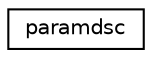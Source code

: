 digraph "Graphical Class Hierarchy"
{
 // LATEX_PDF_SIZE
  edge [fontname="Helvetica",fontsize="10",labelfontname="Helvetica",labelfontsize="10"];
  node [fontname="Helvetica",fontsize="10",shape=record];
  rankdir="LR";
  Node0 [label="paramdsc",height=0.2,width=0.4,color="black", fillcolor="white", style="filled",URL="$structparamdsc.html",tooltip=" "];
}
